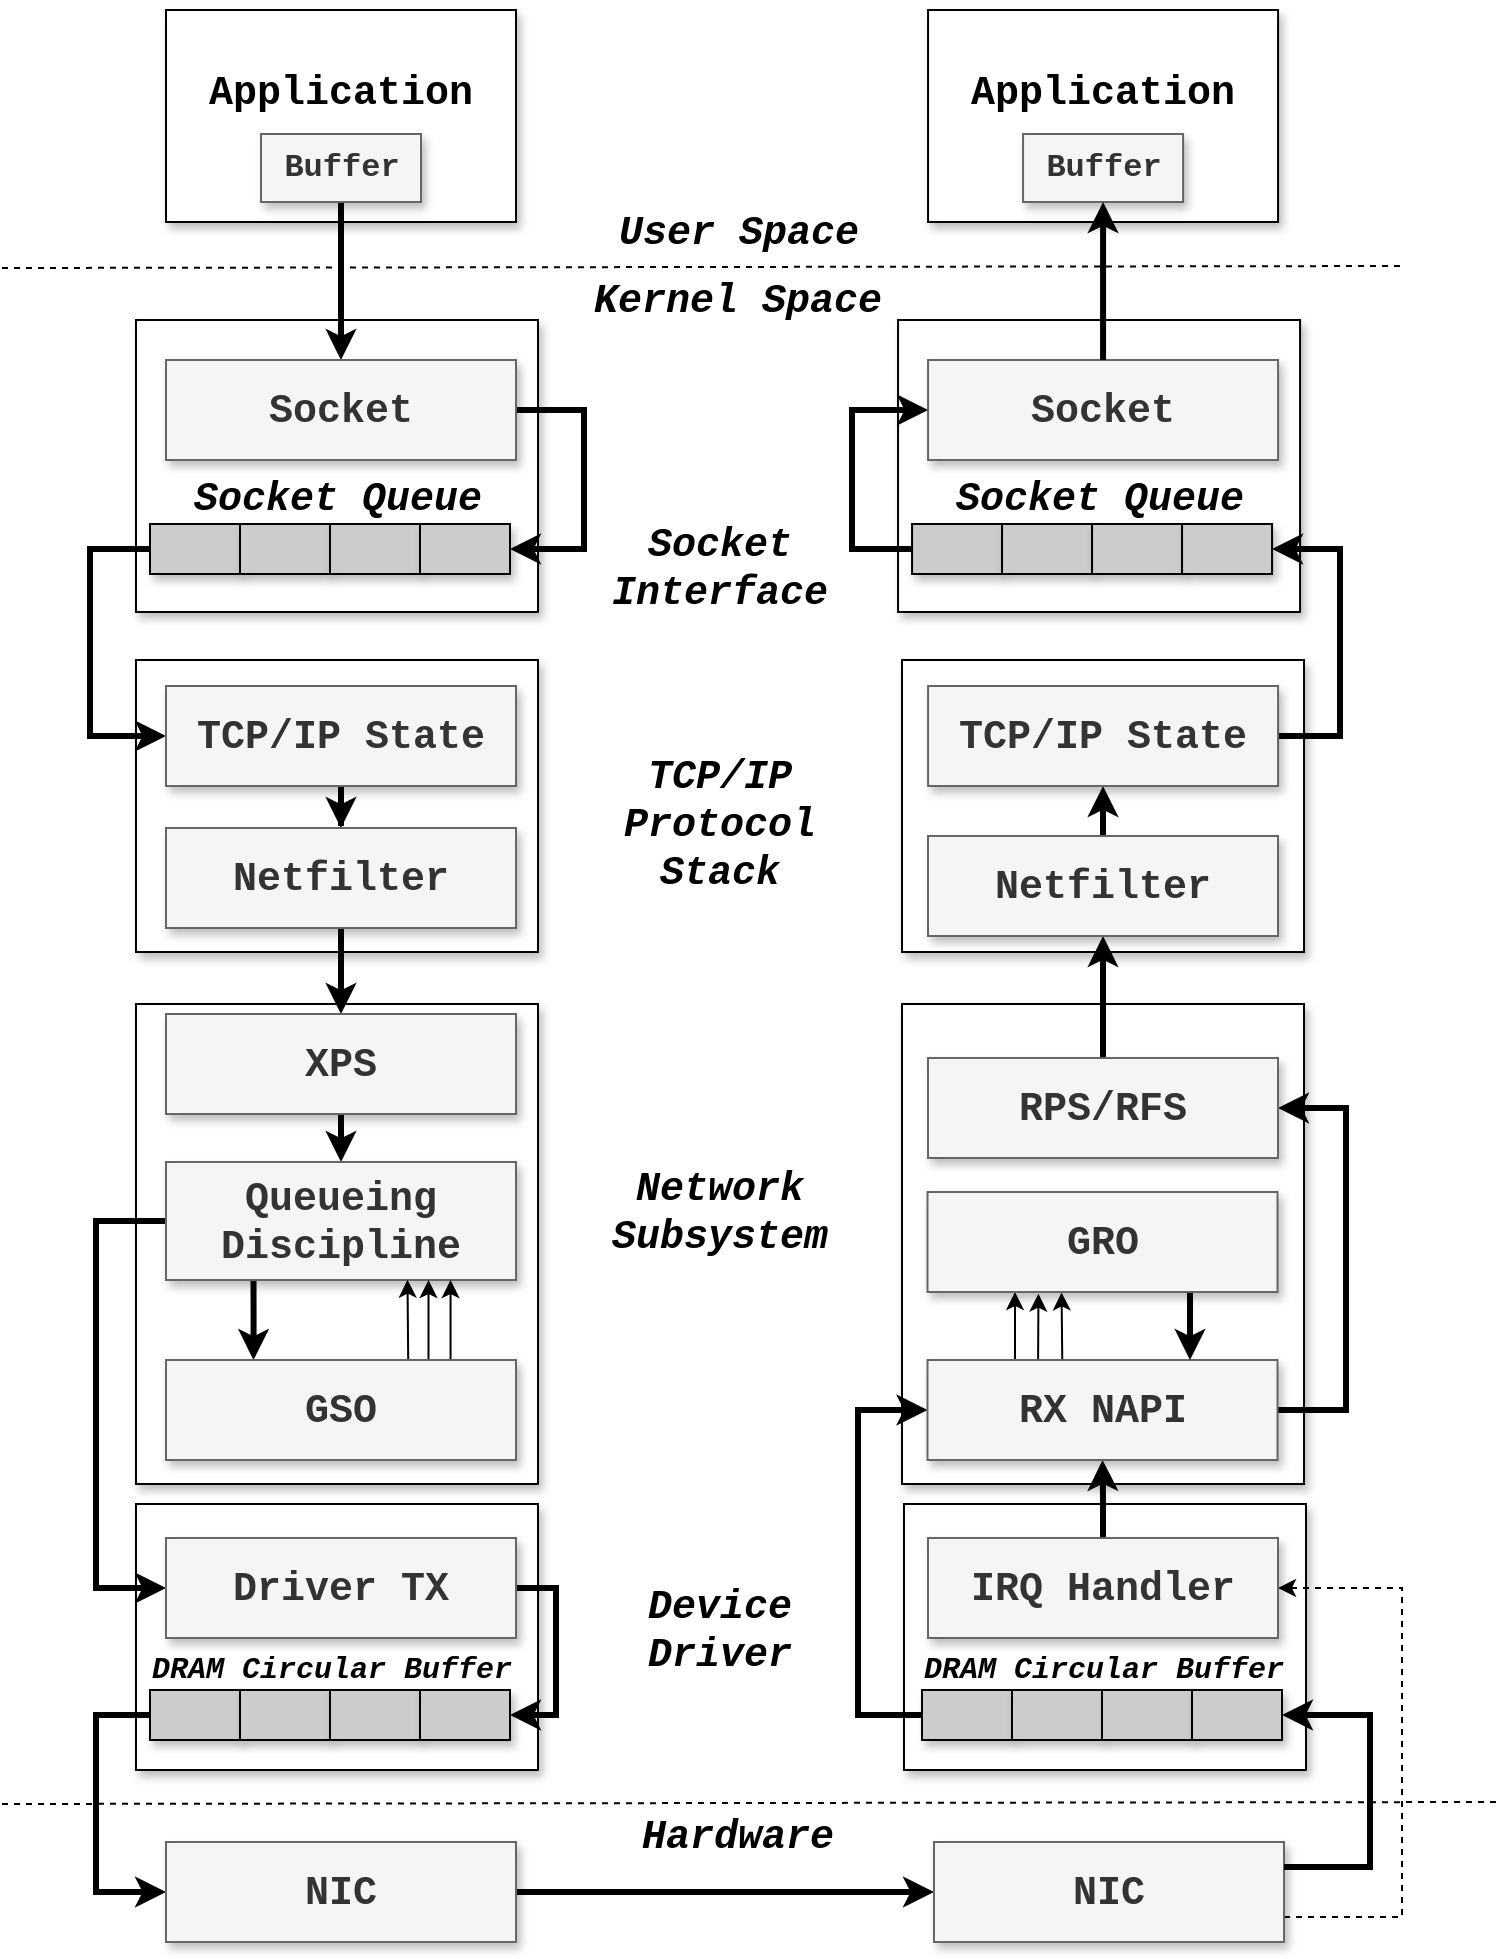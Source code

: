 <mxfile version="14.1.8" type="device"><diagram id="4Wk7X7yjFbXY0Nowlh1w" name="第 1 页"><mxGraphModel dx="834" dy="322" grid="0" gridSize="10" guides="1" tooltips="1" connect="1" arrows="1" fold="1" page="0" pageScale="1" pageWidth="827" pageHeight="1169" math="0" shadow="0"><root><mxCell id="0"/><mxCell id="1" parent="0"/><mxCell id="gVuLZxlcMRH2GA0r-GZP-88" value="" style="rounded=0;whiteSpace=wrap;html=1;shadow=1;fontStyle=1" vertex="1" parent="1"><mxGeometry x="406" y="467" width="201" height="146" as="geometry"/></mxCell><mxCell id="gVuLZxlcMRH2GA0r-GZP-67" value="" style="rounded=0;whiteSpace=wrap;html=1;shadow=1;fontStyle=1" vertex="1" parent="1"><mxGeometry x="406" y="639" width="201" height="240" as="geometry"/></mxCell><mxCell id="gVuLZxlcMRH2GA0r-GZP-49" value="" style="rounded=0;whiteSpace=wrap;html=1;shadow=1;fontStyle=1" vertex="1" parent="1"><mxGeometry x="407" y="889" width="201" height="133" as="geometry"/></mxCell><mxCell id="gVuLZxlcMRH2GA0r-GZP-40" value="" style="rounded=0;whiteSpace=wrap;html=1;shadow=1;fontStyle=1" vertex="1" parent="1"><mxGeometry x="23" y="889" width="201" height="133" as="geometry"/></mxCell><mxCell id="gVuLZxlcMRH2GA0r-GZP-39" value="" style="rounded=0;whiteSpace=wrap;html=1;shadow=1;fontStyle=1" vertex="1" parent="1"><mxGeometry x="23" y="297" width="201" height="146" as="geometry"/></mxCell><mxCell id="gVuLZxlcMRH2GA0r-GZP-34" value="" style="rounded=0;whiteSpace=wrap;html=1;shadow=1;fontStyle=1" vertex="1" parent="1"><mxGeometry x="23" y="639" width="201" height="240" as="geometry"/></mxCell><mxCell id="gVuLZxlcMRH2GA0r-GZP-33" value="" style="rounded=0;whiteSpace=wrap;html=1;shadow=1;fontStyle=1" vertex="1" parent="1"><mxGeometry x="23" y="467" width="201" height="146" as="geometry"/></mxCell><mxCell id="gVuLZxlcMRH2GA0r-GZP-1" value="&lt;font face=&quot;Courier New&quot; style=&quot;font-size: 20px&quot;&gt;Application&lt;br&gt;&lt;br&gt;&lt;/font&gt;" style="rounded=0;whiteSpace=wrap;html=1;shadow=1;fontStyle=1" vertex="1" parent="1"><mxGeometry x="38" y="142" width="175" height="106" as="geometry"/></mxCell><mxCell id="gVuLZxlcMRH2GA0r-GZP-9" style="edgeStyle=orthogonalEdgeStyle;rounded=0;orthogonalLoop=1;jettySize=auto;html=1;fontStyle=1;strokeWidth=3;" edge="1" parent="1" source="gVuLZxlcMRH2GA0r-GZP-2" target="gVuLZxlcMRH2GA0r-GZP-3"><mxGeometry relative="1" as="geometry"/></mxCell><mxCell id="gVuLZxlcMRH2GA0r-GZP-2" value="&lt;font face=&quot;Courier New&quot; style=&quot;font-size: 16px&quot;&gt;Buffer&lt;/font&gt;" style="rounded=0;whiteSpace=wrap;html=1;fillColor=#f5f5f5;strokeColor=#666666;shadow=1;fontColor=#333333;fontStyle=1" vertex="1" parent="1"><mxGeometry x="85.5" y="204" width="80" height="34" as="geometry"/></mxCell><mxCell id="gVuLZxlcMRH2GA0r-GZP-10" style="edgeStyle=orthogonalEdgeStyle;rounded=0;orthogonalLoop=1;jettySize=auto;html=1;entryX=1;entryY=0.5;entryDx=0;entryDy=0;exitX=1;exitY=0.5;exitDx=0;exitDy=0;fontStyle=1;strokeWidth=3;" edge="1" parent="1" source="gVuLZxlcMRH2GA0r-GZP-3" target="gVuLZxlcMRH2GA0r-GZP-7"><mxGeometry relative="1" as="geometry"><Array as="points"><mxPoint x="247" y="342"/><mxPoint x="247" y="412"/></Array></mxGeometry></mxCell><mxCell id="gVuLZxlcMRH2GA0r-GZP-3" value="&lt;font face=&quot;Courier New&quot; style=&quot;font-size: 20px&quot;&gt;Socket&lt;br&gt;&lt;/font&gt;" style="rounded=0;whiteSpace=wrap;html=1;shadow=1;fillColor=#f5f5f5;strokeColor=#666666;fontColor=#333333;fontStyle=1" vertex="1" parent="1"><mxGeometry x="38" y="317" width="175" height="50" as="geometry"/></mxCell><mxCell id="gVuLZxlcMRH2GA0r-GZP-11" style="edgeStyle=orthogonalEdgeStyle;rounded=0;orthogonalLoop=1;jettySize=auto;html=1;entryX=0;entryY=0.5;entryDx=0;entryDy=0;exitX=0;exitY=0.5;exitDx=0;exitDy=0;fontStyle=1;strokeWidth=3;" edge="1" parent="1" source="gVuLZxlcMRH2GA0r-GZP-4" target="gVuLZxlcMRH2GA0r-GZP-8"><mxGeometry relative="1" as="geometry"><Array as="points"><mxPoint y="412"/><mxPoint y="505"/></Array></mxGeometry></mxCell><mxCell id="gVuLZxlcMRH2GA0r-GZP-4" value="&lt;font face=&quot;Courier New&quot; style=&quot;font-size: 20px&quot;&gt;&lt;br&gt;&lt;/font&gt;" style="rounded=0;whiteSpace=wrap;html=1;shadow=1;fontStyle=1;fillColor=#CCCCCC;" vertex="1" parent="1"><mxGeometry x="30" y="399" width="45" height="25" as="geometry"/></mxCell><mxCell id="gVuLZxlcMRH2GA0r-GZP-5" value="&lt;font face=&quot;Courier New&quot; style=&quot;font-size: 20px&quot;&gt;&lt;br&gt;&lt;/font&gt;" style="rounded=0;whiteSpace=wrap;html=1;shadow=1;fontStyle=1;fillColor=#CCCCCC;" vertex="1" parent="1"><mxGeometry x="75" y="399" width="45" height="25" as="geometry"/></mxCell><mxCell id="gVuLZxlcMRH2GA0r-GZP-6" value="&lt;font face=&quot;Courier New&quot; style=&quot;font-size: 20px&quot;&gt;&lt;br&gt;&lt;/font&gt;" style="rounded=0;whiteSpace=wrap;html=1;shadow=1;fontStyle=1;fillColor=#CCCCCC;" vertex="1" parent="1"><mxGeometry x="120" y="399" width="45" height="25" as="geometry"/></mxCell><mxCell id="gVuLZxlcMRH2GA0r-GZP-7" value="&lt;font face=&quot;Courier New&quot; style=&quot;font-size: 20px&quot;&gt;&lt;br&gt;&lt;/font&gt;" style="rounded=0;whiteSpace=wrap;html=1;shadow=1;fontStyle=1;fillColor=#CCCCCC;" vertex="1" parent="1"><mxGeometry x="165" y="399" width="45" height="25" as="geometry"/></mxCell><mxCell id="gVuLZxlcMRH2GA0r-GZP-16" style="edgeStyle=orthogonalEdgeStyle;rounded=0;orthogonalLoop=1;jettySize=auto;html=1;entryX=0.5;entryY=0;entryDx=0;entryDy=0;fontStyle=1;strokeWidth=3;" edge="1" parent="1" source="gVuLZxlcMRH2GA0r-GZP-8" target="gVuLZxlcMRH2GA0r-GZP-12"><mxGeometry relative="1" as="geometry"/></mxCell><mxCell id="gVuLZxlcMRH2GA0r-GZP-8" value="&lt;font face=&quot;Courier New&quot; style=&quot;font-size: 20px&quot;&gt;TCP/IP State&lt;br&gt;&lt;/font&gt;" style="rounded=0;whiteSpace=wrap;html=1;shadow=1;fillColor=#f5f5f5;strokeColor=#666666;fontColor=#333333;fontStyle=1" vertex="1" parent="1"><mxGeometry x="38" y="480" width="175" height="50" as="geometry"/></mxCell><mxCell id="gVuLZxlcMRH2GA0r-GZP-17" style="edgeStyle=orthogonalEdgeStyle;rounded=0;orthogonalLoop=1;jettySize=auto;html=1;fontStyle=1;strokeWidth=3;" edge="1" parent="1" source="gVuLZxlcMRH2GA0r-GZP-12" target="gVuLZxlcMRH2GA0r-GZP-14"><mxGeometry relative="1" as="geometry"/></mxCell><mxCell id="gVuLZxlcMRH2GA0r-GZP-12" value="&lt;font face=&quot;Courier New&quot; style=&quot;font-size: 20px&quot;&gt;Netfilter&lt;br&gt;&lt;/font&gt;" style="rounded=0;whiteSpace=wrap;html=1;shadow=1;fillColor=#f5f5f5;strokeColor=#666666;fontColor=#333333;fontStyle=1" vertex="1" parent="1"><mxGeometry x="38" y="551" width="175" height="50" as="geometry"/></mxCell><mxCell id="gVuLZxlcMRH2GA0r-GZP-18" style="edgeStyle=orthogonalEdgeStyle;rounded=0;orthogonalLoop=1;jettySize=auto;html=1;fontStyle=1;strokeWidth=3;" edge="1" parent="1" source="gVuLZxlcMRH2GA0r-GZP-14" target="gVuLZxlcMRH2GA0r-GZP-15"><mxGeometry relative="1" as="geometry"/></mxCell><mxCell id="gVuLZxlcMRH2GA0r-GZP-14" value="&lt;font face=&quot;Courier New&quot; style=&quot;font-size: 20px&quot;&gt;XPS&lt;br&gt;&lt;/font&gt;" style="rounded=0;whiteSpace=wrap;html=1;shadow=1;fillColor=#f5f5f5;strokeColor=#666666;fontColor=#333333;fontStyle=1" vertex="1" parent="1"><mxGeometry x="38" y="644" width="175" height="50" as="geometry"/></mxCell><mxCell id="gVuLZxlcMRH2GA0r-GZP-20" style="edgeStyle=orthogonalEdgeStyle;rounded=0;orthogonalLoop=1;jettySize=auto;html=1;entryX=0.25;entryY=0;entryDx=0;entryDy=0;exitX=0.25;exitY=1;exitDx=0;exitDy=0;fontStyle=1;strokeWidth=3;" edge="1" parent="1" source="gVuLZxlcMRH2GA0r-GZP-15" target="gVuLZxlcMRH2GA0r-GZP-19"><mxGeometry relative="1" as="geometry"/></mxCell><mxCell id="gVuLZxlcMRH2GA0r-GZP-25" style="edgeStyle=orthogonalEdgeStyle;rounded=0;orthogonalLoop=1;jettySize=auto;html=1;entryX=0;entryY=0.5;entryDx=0;entryDy=0;exitX=0;exitY=0.5;exitDx=0;exitDy=0;fontStyle=1;strokeWidth=3;" edge="1" parent="1" source="gVuLZxlcMRH2GA0r-GZP-15" target="gVuLZxlcMRH2GA0r-GZP-24"><mxGeometry relative="1" as="geometry"><Array as="points"><mxPoint x="3" y="748"/><mxPoint x="3" y="931"/></Array></mxGeometry></mxCell><mxCell id="gVuLZxlcMRH2GA0r-GZP-15" value="&lt;font face=&quot;Courier New&quot; style=&quot;font-size: 20px&quot;&gt;Queueing Discipline&lt;br&gt;&lt;/font&gt;" style="rounded=0;whiteSpace=wrap;html=1;shadow=1;fillColor=#f5f5f5;strokeColor=#666666;fontColor=#333333;fontStyle=1" vertex="1" parent="1"><mxGeometry x="38" y="718" width="175" height="59" as="geometry"/></mxCell><mxCell id="gVuLZxlcMRH2GA0r-GZP-21" style="edgeStyle=orthogonalEdgeStyle;rounded=0;orthogonalLoop=1;jettySize=auto;html=1;entryX=0.75;entryY=1;entryDx=0;entryDy=0;exitX=0.75;exitY=0;exitDx=0;exitDy=0;fontStyle=1" edge="1" parent="1" source="gVuLZxlcMRH2GA0r-GZP-19" target="gVuLZxlcMRH2GA0r-GZP-15"><mxGeometry relative="1" as="geometry"/></mxCell><mxCell id="gVuLZxlcMRH2GA0r-GZP-22" style="edgeStyle=orthogonalEdgeStyle;rounded=0;orthogonalLoop=1;jettySize=auto;html=1;entryX=0.69;entryY=0.997;entryDx=0;entryDy=0;entryPerimeter=0;exitX=0.692;exitY=-0.011;exitDx=0;exitDy=0;exitPerimeter=0;fontStyle=1" edge="1" parent="1" source="gVuLZxlcMRH2GA0r-GZP-19" target="gVuLZxlcMRH2GA0r-GZP-15"><mxGeometry relative="1" as="geometry"/></mxCell><mxCell id="gVuLZxlcMRH2GA0r-GZP-23" style="edgeStyle=orthogonalEdgeStyle;rounded=0;orthogonalLoop=1;jettySize=auto;html=1;entryX=0.813;entryY=1;entryDx=0;entryDy=0;entryPerimeter=0;exitX=0.813;exitY=-0.007;exitDx=0;exitDy=0;exitPerimeter=0;fontStyle=1" edge="1" parent="1" source="gVuLZxlcMRH2GA0r-GZP-19" target="gVuLZxlcMRH2GA0r-GZP-15"><mxGeometry relative="1" as="geometry"/></mxCell><mxCell id="gVuLZxlcMRH2GA0r-GZP-19" value="&lt;font face=&quot;Courier New&quot; style=&quot;font-size: 20px&quot;&gt;&lt;span&gt;GSO&lt;/span&gt;&lt;br&gt;&lt;/font&gt;" style="rounded=0;whiteSpace=wrap;html=1;shadow=1;fillColor=#f5f5f5;strokeColor=#666666;fontColor=#333333;fontStyle=1" vertex="1" parent="1"><mxGeometry x="38" y="817" width="175" height="50" as="geometry"/></mxCell><mxCell id="gVuLZxlcMRH2GA0r-GZP-30" style="edgeStyle=orthogonalEdgeStyle;rounded=0;orthogonalLoop=1;jettySize=auto;html=1;entryX=1;entryY=0.5;entryDx=0;entryDy=0;exitX=1;exitY=0.5;exitDx=0;exitDy=0;fontStyle=1;strokeWidth=3;" edge="1" parent="1" source="gVuLZxlcMRH2GA0r-GZP-24" target="gVuLZxlcMRH2GA0r-GZP-29"><mxGeometry relative="1" as="geometry"/></mxCell><mxCell id="gVuLZxlcMRH2GA0r-GZP-24" value="&lt;font face=&quot;Courier New&quot; style=&quot;font-size: 20px&quot;&gt;&lt;span&gt;Driver TX&lt;/span&gt;&lt;br&gt;&lt;/font&gt;" style="rounded=0;whiteSpace=wrap;html=1;shadow=1;fillColor=#f5f5f5;strokeColor=#666666;fontColor=#333333;fontStyle=1" vertex="1" parent="1"><mxGeometry x="38" y="906" width="175" height="50" as="geometry"/></mxCell><mxCell id="gVuLZxlcMRH2GA0r-GZP-32" style="edgeStyle=orthogonalEdgeStyle;rounded=0;orthogonalLoop=1;jettySize=auto;html=1;entryX=0;entryY=0.5;entryDx=0;entryDy=0;exitX=0;exitY=0.5;exitDx=0;exitDy=0;fontStyle=1;strokeWidth=3;" edge="1" parent="1" source="gVuLZxlcMRH2GA0r-GZP-26" target="gVuLZxlcMRH2GA0r-GZP-31"><mxGeometry relative="1" as="geometry"><Array as="points"><mxPoint x="3" y="995"/><mxPoint x="3" y="1083"/></Array></mxGeometry></mxCell><mxCell id="gVuLZxlcMRH2GA0r-GZP-26" value="&lt;font face=&quot;Courier New&quot; style=&quot;font-size: 20px&quot;&gt;&lt;br&gt;&lt;/font&gt;" style="rounded=0;whiteSpace=wrap;html=1;shadow=1;fontStyle=1;fillColor=#CCCCCC;" vertex="1" parent="1"><mxGeometry x="30" y="982" width="45" height="25" as="geometry"/></mxCell><mxCell id="gVuLZxlcMRH2GA0r-GZP-27" value="&lt;font face=&quot;Courier New&quot; style=&quot;font-size: 20px&quot;&gt;&lt;br&gt;&lt;/font&gt;" style="rounded=0;whiteSpace=wrap;html=1;shadow=1;fontStyle=1;fillColor=#CCCCCC;" vertex="1" parent="1"><mxGeometry x="75" y="982" width="45" height="25" as="geometry"/></mxCell><mxCell id="gVuLZxlcMRH2GA0r-GZP-28" value="&lt;font face=&quot;Courier New&quot; style=&quot;font-size: 20px&quot;&gt;&lt;br&gt;&lt;/font&gt;" style="rounded=0;whiteSpace=wrap;html=1;shadow=1;fontStyle=1;fillColor=#CCCCCC;" vertex="1" parent="1"><mxGeometry x="120" y="982" width="45" height="25" as="geometry"/></mxCell><mxCell id="gVuLZxlcMRH2GA0r-GZP-29" value="&lt;font face=&quot;Courier New&quot; style=&quot;font-size: 20px&quot;&gt;&lt;br&gt;&lt;/font&gt;" style="rounded=0;whiteSpace=wrap;html=1;shadow=1;fontStyle=1;fillColor=#CCCCCC;" vertex="1" parent="1"><mxGeometry x="165" y="982" width="45" height="25" as="geometry"/></mxCell><mxCell id="gVuLZxlcMRH2GA0r-GZP-48" style="edgeStyle=orthogonalEdgeStyle;rounded=0;orthogonalLoop=1;jettySize=auto;html=1;entryX=0;entryY=0.5;entryDx=0;entryDy=0;strokeWidth=3;" edge="1" parent="1" source="gVuLZxlcMRH2GA0r-GZP-31" target="gVuLZxlcMRH2GA0r-GZP-47"><mxGeometry relative="1" as="geometry"/></mxCell><mxCell id="gVuLZxlcMRH2GA0r-GZP-31" value="&lt;font face=&quot;Courier New&quot; style=&quot;font-size: 20px&quot;&gt;&lt;span&gt;NIC&lt;/span&gt;&lt;br&gt;&lt;/font&gt;" style="rounded=0;whiteSpace=wrap;html=1;shadow=1;fillColor=#f5f5f5;strokeColor=#666666;fontColor=#333333;fontStyle=1" vertex="1" parent="1"><mxGeometry x="38" y="1058" width="175" height="50" as="geometry"/></mxCell><mxCell id="gVuLZxlcMRH2GA0r-GZP-38" value="" style="endArrow=none;dashed=1;html=1;" edge="1" parent="1"><mxGeometry width="50" height="50" relative="1" as="geometry"><mxPoint x="-44" y="1039" as="sourcePoint"/><mxPoint x="704" y="1038" as="targetPoint"/></mxGeometry></mxCell><mxCell id="gVuLZxlcMRH2GA0r-GZP-41" value="&lt;font style=&quot;font-size: 20px&quot; face=&quot;Courier New&quot;&gt;&lt;b&gt;&lt;i&gt;User Space&lt;/i&gt;&lt;/b&gt;&lt;/font&gt;" style="text;html=1;strokeColor=none;fillColor=none;align=center;verticalAlign=middle;whiteSpace=wrap;rounded=0;shadow=1;" vertex="1" parent="1"><mxGeometry x="256.5" y="243" width="135" height="20" as="geometry"/></mxCell><mxCell id="gVuLZxlcMRH2GA0r-GZP-42" value="&lt;font style=&quot;font-size: 20px&quot; face=&quot;Courier New&quot;&gt;&lt;b&gt;&lt;i&gt;Kernel Space&lt;/i&gt;&lt;/b&gt;&lt;/font&gt;" style="text;html=1;strokeColor=none;fillColor=none;align=center;verticalAlign=middle;whiteSpace=wrap;rounded=0;shadow=1;" vertex="1" parent="1"><mxGeometry x="245" y="277" width="158" height="20" as="geometry"/></mxCell><mxCell id="gVuLZxlcMRH2GA0r-GZP-44" value="&lt;font style=&quot;font-size: 20px&quot; face=&quot;Courier New&quot;&gt;&lt;b&gt;&lt;i&gt;Hardware&lt;/i&gt;&lt;/b&gt;&lt;/font&gt;" style="text;html=1;strokeColor=none;fillColor=none;align=center;verticalAlign=middle;whiteSpace=wrap;rounded=0;shadow=1;" vertex="1" parent="1"><mxGeometry x="245" y="1045" width="158" height="20" as="geometry"/></mxCell><mxCell id="gVuLZxlcMRH2GA0r-GZP-45" value="&lt;font style=&quot;font-size: 20px&quot; face=&quot;Courier New&quot;&gt;&lt;b&gt;&lt;i&gt;Socket Queue&lt;/i&gt;&lt;/b&gt;&lt;/font&gt;" style="text;html=1;strokeColor=none;fillColor=none;align=center;verticalAlign=middle;whiteSpace=wrap;rounded=0;shadow=1;" vertex="1" parent="1"><mxGeometry x="44.5" y="376" width="158" height="20" as="geometry"/></mxCell><mxCell id="gVuLZxlcMRH2GA0r-GZP-46" value="&lt;font face=&quot;Courier New&quot; size=&quot;1&quot;&gt;&lt;b&gt;&lt;i style=&quot;font-size: 15px&quot;&gt;DRAM Circular Buffer&lt;/i&gt;&lt;/b&gt;&lt;/font&gt;" style="text;html=1;strokeColor=none;fillColor=none;align=center;verticalAlign=middle;whiteSpace=wrap;rounded=0;shadow=1;" vertex="1" parent="1"><mxGeometry x="27.5" y="962" width="185.5" height="20" as="geometry"/></mxCell><mxCell id="gVuLZxlcMRH2GA0r-GZP-58" style="edgeStyle=orthogonalEdgeStyle;rounded=0;orthogonalLoop=1;jettySize=auto;html=1;entryX=1;entryY=0.5;entryDx=0;entryDy=0;strokeWidth=1;dashed=1;exitX=1;exitY=0.75;exitDx=0;exitDy=0;" edge="1" parent="1" source="gVuLZxlcMRH2GA0r-GZP-47" target="gVuLZxlcMRH2GA0r-GZP-50"><mxGeometry relative="1" as="geometry"><Array as="points"><mxPoint x="656" y="1096"/><mxPoint x="656" y="931"/></Array></mxGeometry></mxCell><mxCell id="gVuLZxlcMRH2GA0r-GZP-47" value="&lt;font face=&quot;Courier New&quot; style=&quot;font-size: 20px&quot;&gt;&lt;span&gt;NIC&lt;/span&gt;&lt;br&gt;&lt;/font&gt;" style="rounded=0;whiteSpace=wrap;html=1;shadow=1;fillColor=#f5f5f5;strokeColor=#666666;fontColor=#333333;fontStyle=1" vertex="1" parent="1"><mxGeometry x="422" y="1058" width="175" height="50" as="geometry"/></mxCell><mxCell id="gVuLZxlcMRH2GA0r-GZP-94" style="edgeStyle=orthogonalEdgeStyle;rounded=0;orthogonalLoop=1;jettySize=auto;html=1;entryX=0.5;entryY=1;entryDx=0;entryDy=0;strokeWidth=3;" edge="1" parent="1" source="gVuLZxlcMRH2GA0r-GZP-50" target="gVuLZxlcMRH2GA0r-GZP-59"><mxGeometry relative="1" as="geometry"/></mxCell><mxCell id="gVuLZxlcMRH2GA0r-GZP-50" value="&lt;font face=&quot;Courier New&quot; style=&quot;font-size: 20px&quot;&gt;&lt;span&gt;IRQ Handler&lt;/span&gt;&lt;br&gt;&lt;/font&gt;" style="rounded=0;whiteSpace=wrap;html=1;shadow=1;fillColor=#f5f5f5;strokeColor=#666666;fontColor=#333333;fontStyle=1" vertex="1" parent="1"><mxGeometry x="419" y="906" width="175" height="50" as="geometry"/></mxCell><mxCell id="gVuLZxlcMRH2GA0r-GZP-51" value="&lt;font face=&quot;Courier New&quot; size=&quot;1&quot;&gt;&lt;b&gt;&lt;i style=&quot;font-size: 15px&quot;&gt;DRAM Circular Buffer&lt;/i&gt;&lt;/b&gt;&lt;/font&gt;" style="text;html=1;strokeColor=none;fillColor=none;align=center;verticalAlign=middle;whiteSpace=wrap;rounded=0;shadow=1;" vertex="1" parent="1"><mxGeometry x="413.5" y="962" width="185.5" height="20" as="geometry"/></mxCell><mxCell id="gVuLZxlcMRH2GA0r-GZP-60" style="edgeStyle=orthogonalEdgeStyle;rounded=0;orthogonalLoop=1;jettySize=auto;html=1;entryX=0;entryY=0.5;entryDx=0;entryDy=0;strokeWidth=3;" edge="1" parent="1" source="gVuLZxlcMRH2GA0r-GZP-52" target="gVuLZxlcMRH2GA0r-GZP-59"><mxGeometry relative="1" as="geometry"><Array as="points"><mxPoint x="384" y="994"/><mxPoint x="384" y="842"/></Array></mxGeometry></mxCell><mxCell id="gVuLZxlcMRH2GA0r-GZP-52" value="&lt;font face=&quot;Courier New&quot; style=&quot;font-size: 20px&quot;&gt;&lt;br&gt;&lt;/font&gt;" style="rounded=0;whiteSpace=wrap;html=1;shadow=1;fontStyle=1;fillColor=#CCCCCC;" vertex="1" parent="1"><mxGeometry x="416" y="982" width="45" height="25" as="geometry"/></mxCell><mxCell id="gVuLZxlcMRH2GA0r-GZP-53" value="&lt;font face=&quot;Courier New&quot; style=&quot;font-size: 20px&quot;&gt;&lt;br&gt;&lt;/font&gt;" style="rounded=0;whiteSpace=wrap;html=1;shadow=1;fontStyle=1;fillColor=#CCCCCC;" vertex="1" parent="1"><mxGeometry x="461" y="982" width="45" height="25" as="geometry"/></mxCell><mxCell id="gVuLZxlcMRH2GA0r-GZP-54" value="&lt;font face=&quot;Courier New&quot; style=&quot;font-size: 20px&quot;&gt;&lt;br&gt;&lt;/font&gt;" style="rounded=0;whiteSpace=wrap;html=1;shadow=1;fontStyle=1;fillColor=#CCCCCC;" vertex="1" parent="1"><mxGeometry x="506" y="982" width="45" height="25" as="geometry"/></mxCell><mxCell id="gVuLZxlcMRH2GA0r-GZP-55" value="&lt;font face=&quot;Courier New&quot; style=&quot;font-size: 20px&quot;&gt;&lt;br&gt;&lt;/font&gt;" style="rounded=0;whiteSpace=wrap;html=1;shadow=1;fontStyle=1;fillColor=#CCCCCC;" vertex="1" parent="1"><mxGeometry x="551" y="982" width="45" height="25" as="geometry"/></mxCell><mxCell id="gVuLZxlcMRH2GA0r-GZP-56" value="" style="endArrow=none;dashed=1;html=1;" edge="1" parent="1"><mxGeometry width="50" height="50" relative="1" as="geometry"><mxPoint x="-44" y="271" as="sourcePoint"/><mxPoint x="657" y="270" as="targetPoint"/></mxGeometry></mxCell><mxCell id="gVuLZxlcMRH2GA0r-GZP-57" style="edgeStyle=orthogonalEdgeStyle;rounded=0;orthogonalLoop=1;jettySize=auto;html=1;entryX=1;entryY=0.5;entryDx=0;entryDy=0;strokeWidth=3;exitX=1;exitY=0.25;exitDx=0;exitDy=0;" edge="1" parent="1" source="gVuLZxlcMRH2GA0r-GZP-47" target="gVuLZxlcMRH2GA0r-GZP-55"><mxGeometry relative="1" as="geometry"><Array as="points"><mxPoint x="640" y="1070"/><mxPoint x="640" y="994"/></Array></mxGeometry></mxCell><mxCell id="gVuLZxlcMRH2GA0r-GZP-62" style="edgeStyle=orthogonalEdgeStyle;rounded=0;orthogonalLoop=1;jettySize=auto;html=1;entryX=0.25;entryY=1;entryDx=0;entryDy=0;strokeWidth=1;exitX=0.25;exitY=0;exitDx=0;exitDy=0;" edge="1" parent="1" source="gVuLZxlcMRH2GA0r-GZP-59" target="gVuLZxlcMRH2GA0r-GZP-61"><mxGeometry relative="1" as="geometry"/></mxCell><mxCell id="gVuLZxlcMRH2GA0r-GZP-63" style="edgeStyle=orthogonalEdgeStyle;rounded=0;orthogonalLoop=1;jettySize=auto;html=1;entryX=0.317;entryY=1.017;entryDx=0;entryDy=0;entryPerimeter=0;strokeWidth=1;exitX=0.316;exitY=-0.003;exitDx=0;exitDy=0;exitPerimeter=0;" edge="1" parent="1" source="gVuLZxlcMRH2GA0r-GZP-59" target="gVuLZxlcMRH2GA0r-GZP-61"><mxGeometry relative="1" as="geometry"/></mxCell><mxCell id="gVuLZxlcMRH2GA0r-GZP-64" style="edgeStyle=orthogonalEdgeStyle;rounded=0;orthogonalLoop=1;jettySize=auto;html=1;entryX=0.383;entryY=1.004;entryDx=0;entryDy=0;entryPerimeter=0;strokeWidth=1;exitX=0.385;exitY=-0.009;exitDx=0;exitDy=0;exitPerimeter=0;" edge="1" parent="1" source="gVuLZxlcMRH2GA0r-GZP-59" target="gVuLZxlcMRH2GA0r-GZP-61"><mxGeometry relative="1" as="geometry"/></mxCell><mxCell id="gVuLZxlcMRH2GA0r-GZP-69" style="edgeStyle=orthogonalEdgeStyle;rounded=0;orthogonalLoop=1;jettySize=auto;html=1;entryX=1;entryY=0.5;entryDx=0;entryDy=0;strokeWidth=3;" edge="1" parent="1" source="gVuLZxlcMRH2GA0r-GZP-59" target="gVuLZxlcMRH2GA0r-GZP-66"><mxGeometry relative="1" as="geometry"><Array as="points"><mxPoint x="628" y="842"/><mxPoint x="628" y="691"/></Array></mxGeometry></mxCell><mxCell id="gVuLZxlcMRH2GA0r-GZP-59" value="&lt;font face=&quot;Courier New&quot; style=&quot;font-size: 20px&quot;&gt;&lt;span&gt;RX NAPI&lt;/span&gt;&lt;br&gt;&lt;/font&gt;" style="rounded=0;whiteSpace=wrap;html=1;shadow=1;fillColor=#f5f5f5;strokeColor=#666666;fontColor=#333333;fontStyle=1" vertex="1" parent="1"><mxGeometry x="418.75" y="817" width="175" height="50" as="geometry"/></mxCell><mxCell id="gVuLZxlcMRH2GA0r-GZP-65" style="edgeStyle=orthogonalEdgeStyle;rounded=0;orthogonalLoop=1;jettySize=auto;html=1;entryX=0.75;entryY=0;entryDx=0;entryDy=0;strokeWidth=3;exitX=0.75;exitY=1;exitDx=0;exitDy=0;" edge="1" parent="1" source="gVuLZxlcMRH2GA0r-GZP-61" target="gVuLZxlcMRH2GA0r-GZP-59"><mxGeometry relative="1" as="geometry"/></mxCell><mxCell id="gVuLZxlcMRH2GA0r-GZP-61" value="&lt;font face=&quot;Courier New&quot; style=&quot;font-size: 20px&quot;&gt;&lt;span&gt;GRO&lt;/span&gt;&lt;br&gt;&lt;/font&gt;" style="rounded=0;whiteSpace=wrap;html=1;shadow=1;fillColor=#f5f5f5;strokeColor=#666666;fontColor=#333333;fontStyle=1" vertex="1" parent="1"><mxGeometry x="418.75" y="733" width="175" height="50" as="geometry"/></mxCell><mxCell id="gVuLZxlcMRH2GA0r-GZP-71" style="edgeStyle=orthogonalEdgeStyle;rounded=0;orthogonalLoop=1;jettySize=auto;html=1;strokeWidth=3;" edge="1" parent="1" source="gVuLZxlcMRH2GA0r-GZP-66" target="gVuLZxlcMRH2GA0r-GZP-70"><mxGeometry relative="1" as="geometry"/></mxCell><mxCell id="gVuLZxlcMRH2GA0r-GZP-66" value="&lt;font face=&quot;Courier New&quot; style=&quot;font-size: 20px&quot;&gt;RPS/RFS&lt;br&gt;&lt;/font&gt;" style="rounded=0;whiteSpace=wrap;html=1;shadow=1;fillColor=#f5f5f5;strokeColor=#666666;fontColor=#333333;fontStyle=1" vertex="1" parent="1"><mxGeometry x="419" y="666" width="175" height="50" as="geometry"/></mxCell><mxCell id="gVuLZxlcMRH2GA0r-GZP-82" style="edgeStyle=orthogonalEdgeStyle;rounded=0;orthogonalLoop=1;jettySize=auto;html=1;strokeWidth=3;" edge="1" parent="1" source="gVuLZxlcMRH2GA0r-GZP-70" target="gVuLZxlcMRH2GA0r-GZP-80"><mxGeometry relative="1" as="geometry"/></mxCell><mxCell id="gVuLZxlcMRH2GA0r-GZP-70" value="&lt;font face=&quot;Courier New&quot; style=&quot;font-size: 20px&quot;&gt;Netfilter&lt;br&gt;&lt;/font&gt;" style="rounded=0;whiteSpace=wrap;html=1;shadow=1;fillColor=#f5f5f5;strokeColor=#666666;fontColor=#333333;fontStyle=1" vertex="1" parent="1"><mxGeometry x="419" y="555" width="175" height="50" as="geometry"/></mxCell><mxCell id="gVuLZxlcMRH2GA0r-GZP-72" value="" style="rounded=0;whiteSpace=wrap;html=1;shadow=1;fontStyle=1" vertex="1" parent="1"><mxGeometry x="404.03" y="297" width="201" height="146" as="geometry"/></mxCell><mxCell id="gVuLZxlcMRH2GA0r-GZP-74" value="&lt;font face=&quot;Courier New&quot; style=&quot;font-size: 20px&quot;&gt;Socket&lt;br&gt;&lt;/font&gt;" style="rounded=0;whiteSpace=wrap;html=1;shadow=1;fillColor=#f5f5f5;strokeColor=#666666;fontColor=#333333;fontStyle=1" vertex="1" parent="1"><mxGeometry x="419.03" y="317" width="175" height="50" as="geometry"/></mxCell><mxCell id="gVuLZxlcMRH2GA0r-GZP-84" style="edgeStyle=orthogonalEdgeStyle;rounded=0;orthogonalLoop=1;jettySize=auto;html=1;entryX=0;entryY=0.5;entryDx=0;entryDy=0;strokeWidth=3;exitX=0;exitY=0.5;exitDx=0;exitDy=0;" edge="1" parent="1" source="gVuLZxlcMRH2GA0r-GZP-76" target="gVuLZxlcMRH2GA0r-GZP-74"><mxGeometry relative="1" as="geometry"><Array as="points"><mxPoint x="381" y="412"/><mxPoint x="381" y="342"/></Array></mxGeometry></mxCell><mxCell id="gVuLZxlcMRH2GA0r-GZP-76" value="&lt;font face=&quot;Courier New&quot; style=&quot;font-size: 20px&quot;&gt;&lt;br&gt;&lt;/font&gt;" style="rounded=0;whiteSpace=wrap;html=1;shadow=1;fontStyle=1;fillColor=#CCCCCC;" vertex="1" parent="1"><mxGeometry x="411.03" y="399" width="45" height="25" as="geometry"/></mxCell><mxCell id="gVuLZxlcMRH2GA0r-GZP-77" value="&lt;font face=&quot;Courier New&quot; style=&quot;font-size: 20px&quot;&gt;&lt;br&gt;&lt;/font&gt;" style="rounded=0;whiteSpace=wrap;html=1;shadow=1;fontStyle=1;fillColor=#CCCCCC;" vertex="1" parent="1"><mxGeometry x="456.03" y="399" width="45" height="25" as="geometry"/></mxCell><mxCell id="gVuLZxlcMRH2GA0r-GZP-78" value="&lt;font face=&quot;Courier New&quot; style=&quot;font-size: 20px&quot;&gt;&lt;br&gt;&lt;/font&gt;" style="rounded=0;whiteSpace=wrap;html=1;shadow=1;fontStyle=1;fillColor=#CCCCCC;" vertex="1" parent="1"><mxGeometry x="501.03" y="399" width="45" height="25" as="geometry"/></mxCell><mxCell id="gVuLZxlcMRH2GA0r-GZP-79" value="&lt;font face=&quot;Courier New&quot; style=&quot;font-size: 20px&quot;&gt;&lt;br&gt;&lt;/font&gt;" style="rounded=0;whiteSpace=wrap;html=1;shadow=1;fontStyle=1;fillColor=#CCCCCC;" vertex="1" parent="1"><mxGeometry x="546.03" y="399" width="45" height="25" as="geometry"/></mxCell><mxCell id="gVuLZxlcMRH2GA0r-GZP-83" style="edgeStyle=orthogonalEdgeStyle;rounded=0;orthogonalLoop=1;jettySize=auto;html=1;strokeWidth=3;entryX=1;entryY=0.5;entryDx=0;entryDy=0;exitX=1;exitY=0.5;exitDx=0;exitDy=0;" edge="1" parent="1" source="gVuLZxlcMRH2GA0r-GZP-80" target="gVuLZxlcMRH2GA0r-GZP-79"><mxGeometry relative="1" as="geometry"><mxPoint x="653.765" y="448.471" as="targetPoint"/><Array as="points"><mxPoint x="625" y="505"/><mxPoint x="625" y="412"/></Array></mxGeometry></mxCell><mxCell id="gVuLZxlcMRH2GA0r-GZP-80" value="&lt;font face=&quot;Courier New&quot; style=&quot;font-size: 20px&quot;&gt;TCP/IP State&lt;br&gt;&lt;/font&gt;" style="rounded=0;whiteSpace=wrap;html=1;shadow=1;fillColor=#f5f5f5;strokeColor=#666666;fontColor=#333333;fontStyle=1" vertex="1" parent="1"><mxGeometry x="419.03" y="480" width="175" height="50" as="geometry"/></mxCell><mxCell id="gVuLZxlcMRH2GA0r-GZP-81" value="&lt;font style=&quot;font-size: 20px&quot; face=&quot;Courier New&quot;&gt;&lt;b&gt;&lt;i&gt;Socket Queue&lt;/i&gt;&lt;/b&gt;&lt;/font&gt;" style="text;html=1;strokeColor=none;fillColor=none;align=center;verticalAlign=middle;whiteSpace=wrap;rounded=0;shadow=1;" vertex="1" parent="1"><mxGeometry x="425.53" y="376" width="158" height="20" as="geometry"/></mxCell><mxCell id="gVuLZxlcMRH2GA0r-GZP-85" value="&lt;font face=&quot;Courier New&quot; style=&quot;font-size: 20px&quot;&gt;Application&lt;br&gt;&lt;br&gt;&lt;/font&gt;" style="rounded=0;whiteSpace=wrap;html=1;shadow=1;fontStyle=1" vertex="1" parent="1"><mxGeometry x="419.03" y="142" width="175" height="106" as="geometry"/></mxCell><mxCell id="gVuLZxlcMRH2GA0r-GZP-86" value="&lt;font face=&quot;Courier New&quot; style=&quot;font-size: 16px&quot;&gt;Buffer&lt;/font&gt;" style="rounded=0;whiteSpace=wrap;html=1;fillColor=#f5f5f5;strokeColor=#666666;shadow=1;fontColor=#333333;fontStyle=1" vertex="1" parent="1"><mxGeometry x="466.53" y="204" width="80" height="34" as="geometry"/></mxCell><mxCell id="gVuLZxlcMRH2GA0r-GZP-87" style="edgeStyle=orthogonalEdgeStyle;rounded=0;orthogonalLoop=1;jettySize=auto;html=1;entryX=0.5;entryY=1;entryDx=0;entryDy=0;strokeWidth=3;" edge="1" parent="1" source="gVuLZxlcMRH2GA0r-GZP-74" target="gVuLZxlcMRH2GA0r-GZP-86"><mxGeometry relative="1" as="geometry"/></mxCell><mxCell id="gVuLZxlcMRH2GA0r-GZP-89" value="&lt;font style=&quot;font-size: 20px&quot; face=&quot;Courier New&quot;&gt;&lt;b&gt;&lt;i&gt;Socket Interface&lt;/i&gt;&lt;/b&gt;&lt;/font&gt;" style="text;html=1;strokeColor=none;fillColor=none;align=center;verticalAlign=middle;whiteSpace=wrap;rounded=0;shadow=1;" vertex="1" parent="1"><mxGeometry x="236" y="411" width="158" height="20" as="geometry"/></mxCell><mxCell id="gVuLZxlcMRH2GA0r-GZP-90" value="&lt;font style=&quot;font-size: 20px&quot; face=&quot;Courier New&quot;&gt;&lt;b&gt;&lt;i&gt;TCP/IP Protocol Stack&lt;/i&gt;&lt;/b&gt;&lt;/font&gt;" style="text;html=1;strokeColor=none;fillColor=none;align=center;verticalAlign=middle;whiteSpace=wrap;rounded=0;shadow=1;" vertex="1" parent="1"><mxGeometry x="236" y="539" width="158" height="20" as="geometry"/></mxCell><mxCell id="gVuLZxlcMRH2GA0r-GZP-91" value="&lt;font style=&quot;font-size: 20px&quot; face=&quot;Courier New&quot;&gt;&lt;b&gt;&lt;i&gt;Network Subsystem&lt;/i&gt;&lt;/b&gt;&lt;/font&gt;" style="text;html=1;strokeColor=none;fillColor=none;align=center;verticalAlign=middle;whiteSpace=wrap;rounded=0;shadow=1;" vertex="1" parent="1"><mxGeometry x="236" y="733" width="158" height="20" as="geometry"/></mxCell><mxCell id="gVuLZxlcMRH2GA0r-GZP-93" value="&lt;font style=&quot;font-size: 20px&quot; face=&quot;Courier New&quot;&gt;&lt;b&gt;&lt;i&gt;Device Driver&lt;/i&gt;&lt;/b&gt;&lt;/font&gt;" style="text;html=1;strokeColor=none;fillColor=none;align=center;verticalAlign=middle;whiteSpace=wrap;rounded=0;shadow=1;" vertex="1" parent="1"><mxGeometry x="236" y="942" width="158" height="20" as="geometry"/></mxCell></root></mxGraphModel></diagram></mxfile>